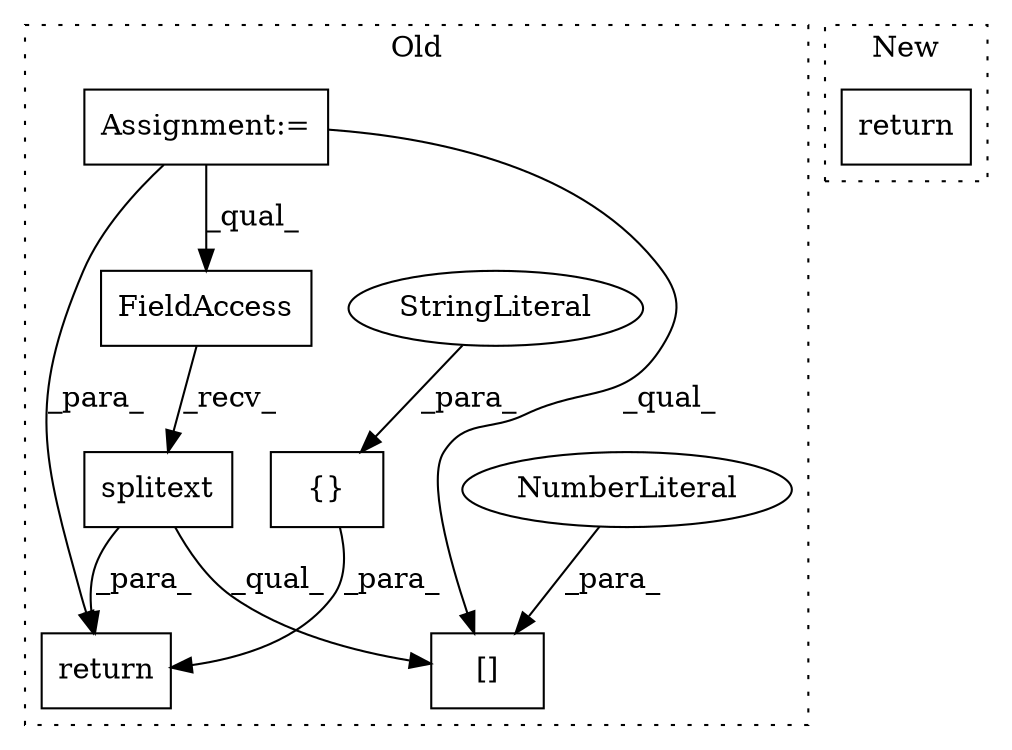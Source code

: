 digraph G {
subgraph cluster0 {
1 [label="splitext" a="32" s="376,388" l="9,1" shape="box"];
3 [label="FieldAccess" a="22" s="368" l="7" shape="box"];
4 [label="[]" a="2" s="368,391" l="22,1" shape="box"];
5 [label="NumberLiteral" a="34" s="390" l="1" shape="ellipse"];
6 [label="Assignment:=" a="7" s="356" l="2" shape="box"];
7 [label="return" a="41" s="398" l="7" shape="box"];
8 [label="{}" a="4" s="437,477" l="1,1" shape="box"];
9 [label="StringLiteral" a="45" s="438" l="6" shape="ellipse"];
label = "Old";
style="dotted";
}
subgraph cluster1 {
2 [label="return" a="41" s="325" l="7" shape="box"];
label = "New";
style="dotted";
}
1 -> 4 [label="_qual_"];
1 -> 7 [label="_para_"];
3 -> 1 [label="_recv_"];
5 -> 4 [label="_para_"];
6 -> 7 [label="_para_"];
6 -> 4 [label="_qual_"];
6 -> 3 [label="_qual_"];
8 -> 7 [label="_para_"];
9 -> 8 [label="_para_"];
}